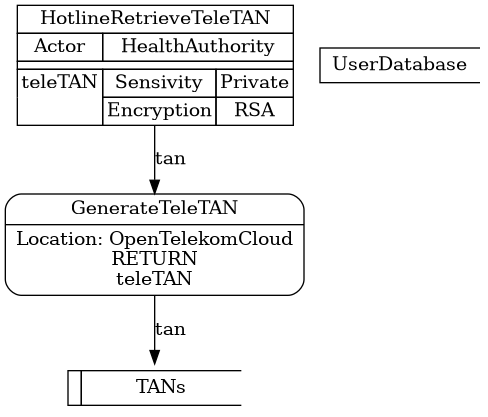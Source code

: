 @startuml
digraph dfd {
    "954731510" [
        shape = none;margin=0;padding=0;
        label = 
        <
            <table border="0" cellspacing="0" cellborder="1">
                <tr>
                    <td colspan="3">HotlineRetrieveTeleTAN</td>
                </tr>
                <tr>
                    <td>Actor</td>
                    <td colspan="2">HealthAuthority</td>
                </tr>
                <tr>
                    <td colspan="3" height="4"></td>
                </tr>
                <tr>
                    <td sides="ltr">teleTAN</td>
                    <td>Sensivity</td>
                    <td>Private</td>
                </tr>
                <tr>
                    <td sides="lbr"></td>
                    <td>Encryption</td>
                    <td>RSA</td>
                </tr>
            </table>
        >
    ];


    "2016239109" [label = "{GenerateTeleTAN|Location: OpenTelekomCloud\nRETURN\nteleTAN}";shape=Mrecord];

    "954731510" -> "2016239109" [label="tan"];


    "39485754" [
        shape=none;margin=0;
        label=
        <
            <table border="0" cellspacing="0" cellborder="1">
                <tr>
                    <td width="10" height="26"></td>
                    <td width="120" height="26" sides="ltb">TANs</td>
                </tr>
            </table>
        >
    ]

    "934483247" [
        shape=none;style=rounded;margin=0;padding=0;label=
        <
            <table border="0" cellborder="1">
                <tr>
                    <td width="120" height="26" sides="ltb">UserDatabase</td>
                </tr>
            </table>
        >
    ]

    "2016239109" -> "39485754" [label="tan"];
}
@enduml